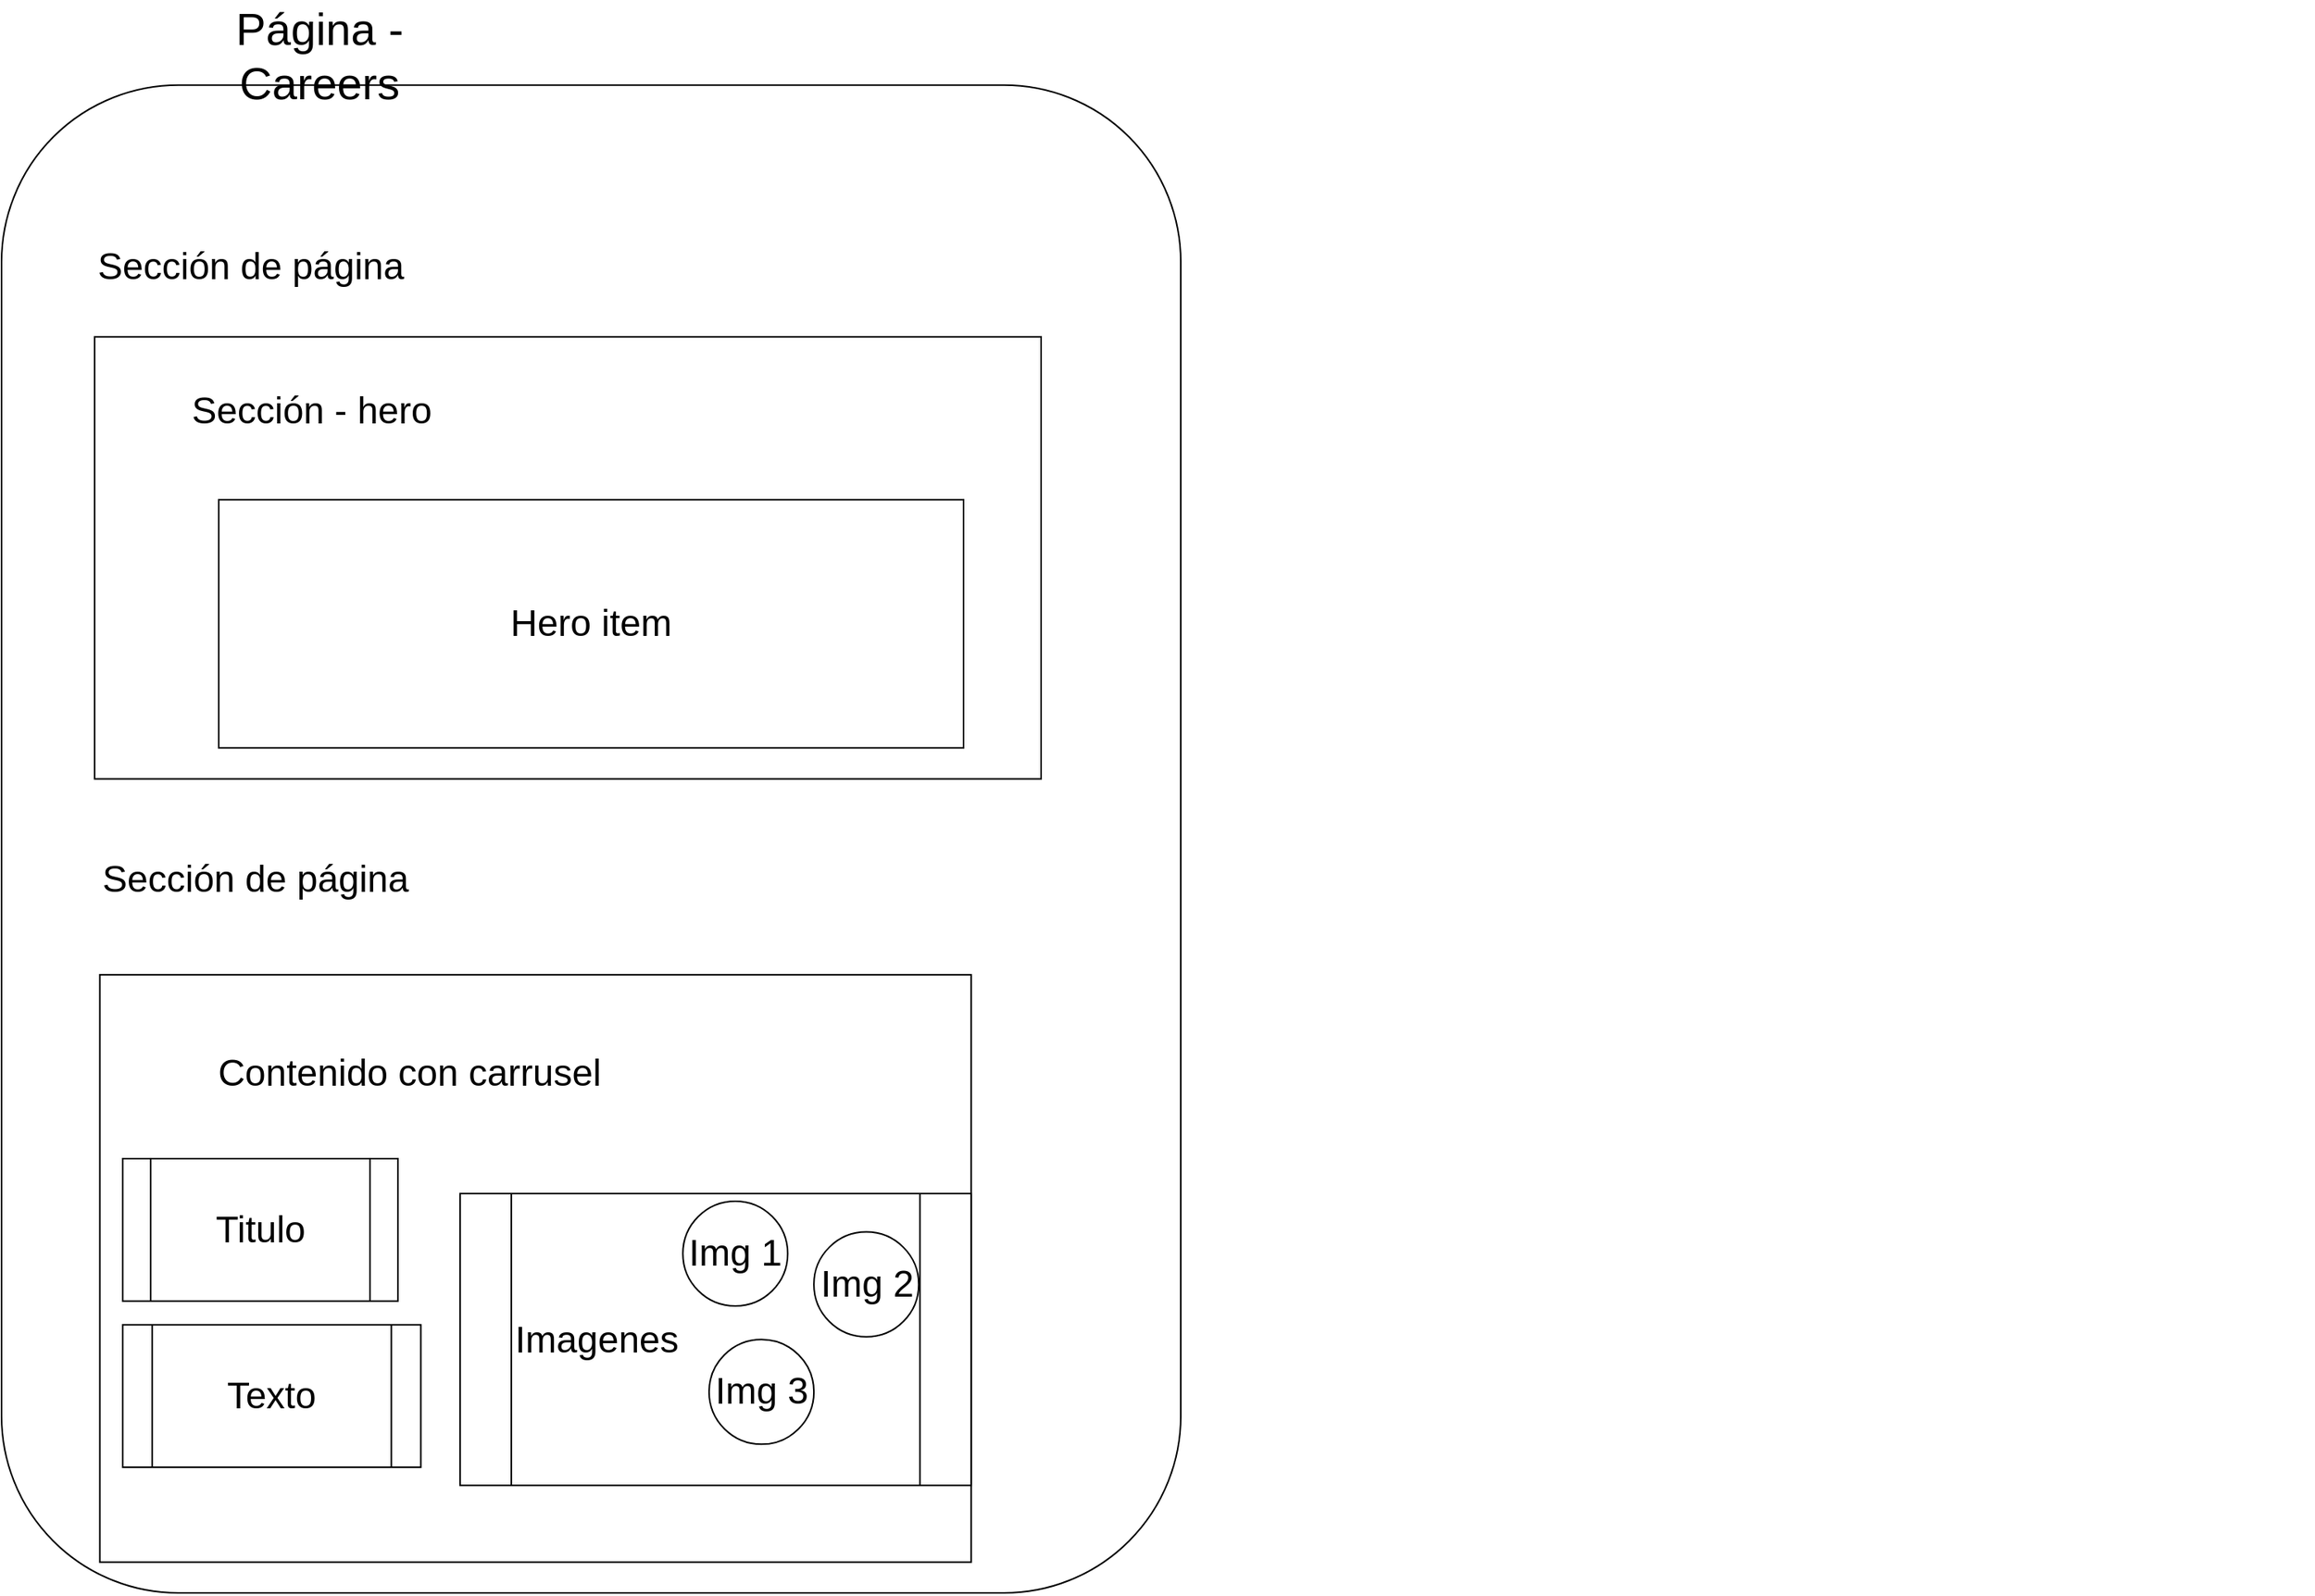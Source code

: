 <mxfile version="16.6.2" type="github">
  <diagram id="YUtzHxRIG3IFkdybHjwQ" name="Page-1">
    <mxGraphModel dx="2066" dy="1129" grid="1" gridSize="10" guides="1" tooltips="1" connect="1" arrows="1" fold="1" page="1" pageScale="1" pageWidth="850" pageHeight="1100" math="0" shadow="0">
      <root>
        <mxCell id="0" />
        <mxCell id="1" parent="0" />
        <mxCell id="rWj-ucClkVPSuq1iMfcy-3" value="" style="group" vertex="1" connectable="0" parent="1">
          <mxGeometry x="20" y="40" width="1490" height="1010" as="geometry" />
        </mxCell>
        <mxCell id="rWj-ucClkVPSuq1iMfcy-1" value="" style="rounded=1;whiteSpace=wrap;html=1;" vertex="1" parent="rWj-ucClkVPSuq1iMfcy-3">
          <mxGeometry y="37.875" width="760" height="972.125" as="geometry" />
        </mxCell>
        <mxCell id="rWj-ucClkVPSuq1iMfcy-2" value="Página - Careers" style="text;html=1;strokeColor=none;fillColor=none;align=center;verticalAlign=middle;whiteSpace=wrap;rounded=0;fontSize=29;" vertex="1" parent="rWj-ucClkVPSuq1iMfcy-3">
          <mxGeometry x="96.731" width="215.713" height="37.875" as="geometry" />
        </mxCell>
        <mxCell id="rWj-ucClkVPSuq1iMfcy-11" value="" style="group" vertex="1" connectable="0" parent="rWj-ucClkVPSuq1iMfcy-3">
          <mxGeometry x="33.778" y="485.196" width="591.111" height="505" as="geometry" />
        </mxCell>
        <mxCell id="rWj-ucClkVPSuq1iMfcy-8" value="&lt;font style=&quot;font-size: 24px&quot;&gt;Sección de página&lt;/font&gt;" style="text;html=1;strokeColor=none;fillColor=none;align=left;verticalAlign=middle;whiteSpace=wrap;rounded=0;fontSize=29;" vertex="1" parent="rWj-ucClkVPSuq1iMfcy-11">
          <mxGeometry x="29.556" width="310.333" height="126.25" as="geometry" />
        </mxCell>
        <mxCell id="rWj-ucClkVPSuq1iMfcy-10" value="" style="group" vertex="1" connectable="0" parent="rWj-ucClkVPSuq1iMfcy-11">
          <mxGeometry y="126.25" width="591.111" height="378.75" as="geometry" />
        </mxCell>
        <mxCell id="rWj-ucClkVPSuq1iMfcy-7" value="" style="rounded=0;whiteSpace=wrap;html=1;fontSize=29;" vertex="1" parent="rWj-ucClkVPSuq1iMfcy-10">
          <mxGeometry x="29.556" width="561.556" height="378.75" as="geometry" />
        </mxCell>
        <mxCell id="rWj-ucClkVPSuq1iMfcy-9" value="Contenido con carrusel" style="text;html=1;strokeColor=none;fillColor=none;align=center;verticalAlign=middle;whiteSpace=wrap;rounded=0;fontSize=24;" vertex="1" parent="rWj-ucClkVPSuq1iMfcy-10">
          <mxGeometry width="458.111" height="126.25" as="geometry" />
        </mxCell>
        <mxCell id="rWj-ucClkVPSuq1iMfcy-14" value="Titulo" style="shape=process;whiteSpace=wrap;html=1;backgroundOutline=1;fontSize=24;" vertex="1" parent="rWj-ucClkVPSuq1iMfcy-10">
          <mxGeometry x="44.333" y="118.598" width="177.333" height="91.818" as="geometry" />
        </mxCell>
        <mxCell id="rWj-ucClkVPSuq1iMfcy-15" value="Texto" style="shape=process;whiteSpace=wrap;html=1;backgroundOutline=1;fontSize=24;" vertex="1" parent="rWj-ucClkVPSuq1iMfcy-10">
          <mxGeometry x="44.333" y="225.72" width="192.111" height="91.818" as="geometry" />
        </mxCell>
        <mxCell id="rWj-ucClkVPSuq1iMfcy-21" value="" style="group" vertex="1" connectable="0" parent="rWj-ucClkVPSuq1iMfcy-10">
          <mxGeometry x="261.778" y="141.103" width="329.333" height="188.137" as="geometry" />
        </mxCell>
        <mxCell id="rWj-ucClkVPSuq1iMfcy-16" value="Imagenes" style="shape=process;whiteSpace=wrap;html=1;backgroundOutline=1;fontSize=24;align=left;" vertex="1" parent="rWj-ucClkVPSuq1iMfcy-21">
          <mxGeometry width="329.333" height="188.137" as="geometry" />
        </mxCell>
        <mxCell id="rWj-ucClkVPSuq1iMfcy-18" value="Img 1" style="ellipse;whiteSpace=wrap;html=1;aspect=fixed;fontSize=24;" vertex="1" parent="rWj-ucClkVPSuq1iMfcy-21">
          <mxGeometry x="143.556" y="4.951" width="67.556" height="67.556" as="geometry" />
        </mxCell>
        <mxCell id="rWj-ucClkVPSuq1iMfcy-19" value="Img 2" style="ellipse;whiteSpace=wrap;html=1;aspect=fixed;fontSize=24;" vertex="1" parent="rWj-ucClkVPSuq1iMfcy-21">
          <mxGeometry x="228" y="24.755" width="67.556" height="67.556" as="geometry" />
        </mxCell>
        <mxCell id="rWj-ucClkVPSuq1iMfcy-20" value="Img 3" style="ellipse;whiteSpace=wrap;html=1;aspect=fixed;fontSize=24;" vertex="1" parent="rWj-ucClkVPSuq1iMfcy-21">
          <mxGeometry x="160.444" y="94.069" width="67.556" height="67.556" as="geometry" />
        </mxCell>
        <mxCell id="rWj-ucClkVPSuq1iMfcy-12" value="" style="group" vertex="1" connectable="0" parent="rWj-ucClkVPSuq1iMfcy-3">
          <mxGeometry x="60" y="105.2" width="610" height="380" as="geometry" />
        </mxCell>
        <mxCell id="rWj-ucClkVPSuq1iMfcy-4" value="" style="rounded=0;whiteSpace=wrap;html=1;fontSize=29;" vertex="1" parent="rWj-ucClkVPSuq1iMfcy-12">
          <mxGeometry y="95" width="610" height="285" as="geometry" />
        </mxCell>
        <mxCell id="rWj-ucClkVPSuq1iMfcy-5" value="&lt;font style=&quot;font-size: 24px&quot;&gt;Sección de página&lt;/font&gt;" style="text;html=1;strokeColor=none;fillColor=none;align=left;verticalAlign=middle;whiteSpace=wrap;rounded=0;fontSize=29;" vertex="1" parent="rWj-ucClkVPSuq1iMfcy-12">
          <mxGeometry width="337.105" height="95" as="geometry" />
        </mxCell>
        <mxCell id="rWj-ucClkVPSuq1iMfcy-6" value="Sección - hero" style="text;html=1;strokeColor=none;fillColor=none;align=center;verticalAlign=middle;whiteSpace=wrap;rounded=0;fontSize=24;" vertex="1" parent="rWj-ucClkVPSuq1iMfcy-12">
          <mxGeometry y="95" width="280" height="95" as="geometry" />
        </mxCell>
        <mxCell id="rWj-ucClkVPSuq1iMfcy-24" value="Hero item" style="rounded=0;whiteSpace=wrap;html=1;fontSize=24;" vertex="1" parent="rWj-ucClkVPSuq1iMfcy-12">
          <mxGeometry x="80" y="200" width="480" height="160" as="geometry" />
        </mxCell>
      </root>
    </mxGraphModel>
  </diagram>
</mxfile>
